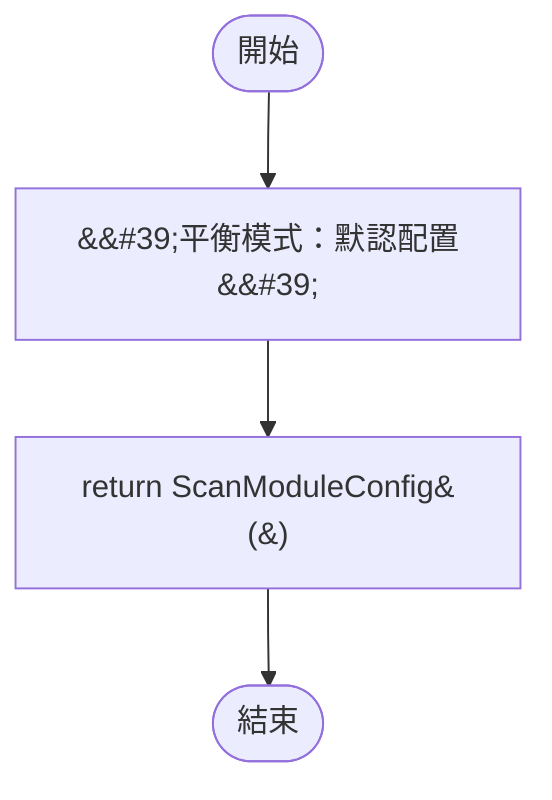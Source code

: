 flowchart TB
    n1([開始])
    n2([結束])
    n3[&amp;&#35;39;平衡模式：默認配置&amp;&#35;39;]
    n4[return ScanModuleConfig&#40;&#41;]
    n1 --> n3
    n3 --> n4
    n4 --> n2